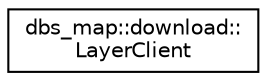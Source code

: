 digraph "Graphical Class Hierarchy"
{
 // LATEX_PDF_SIZE
  edge [fontname="Helvetica",fontsize="10",labelfontname="Helvetica",labelfontsize="10"];
  node [fontname="Helvetica",fontsize="10",shape=record];
  rankdir="LR";
  Node0 [label="dbs_map::download::\lLayerClient",height=0.2,width=0.4,color="black", fillcolor="white", style="filled",URL="$classdbs__map_1_1download_1_1LayerClient.html",tooltip="Provides network access to a specific map layer in a DB map catalog."];
}
